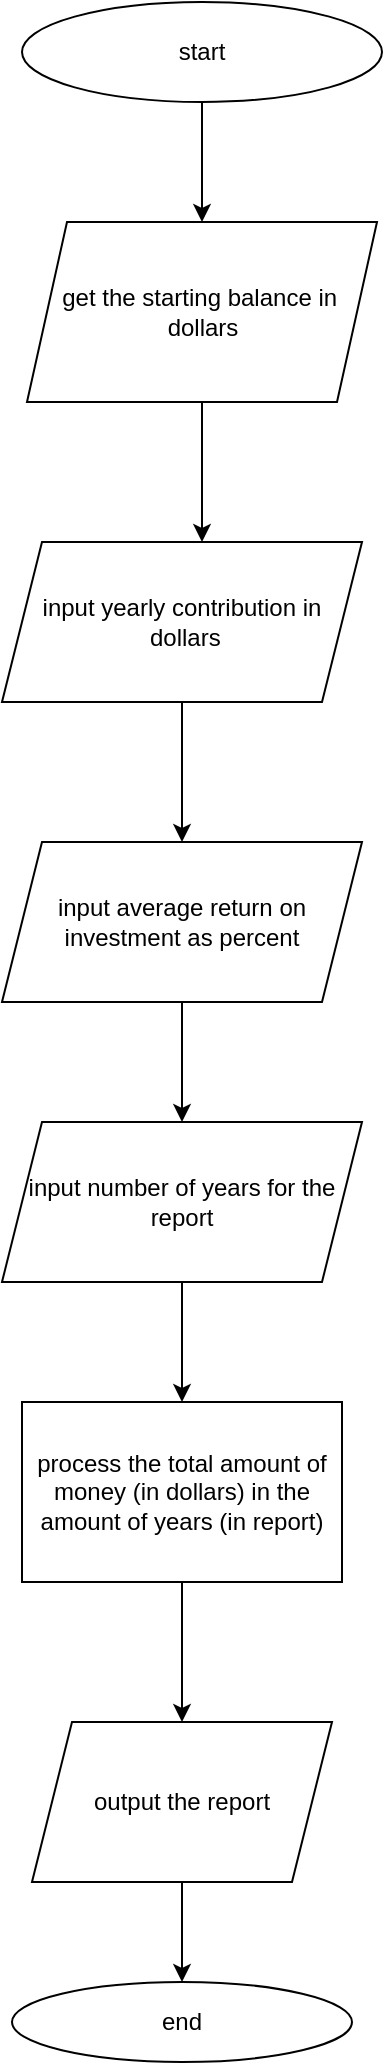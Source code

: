 <mxfile version="15.1.0" type="github">
  <diagram id="xdJebRrYUPHu9wjVS12R" name="Page-1">
    <mxGraphModel dx="1038" dy="547" grid="1" gridSize="10" guides="1" tooltips="1" connect="1" arrows="1" fold="1" page="1" pageScale="1" pageWidth="850" pageHeight="1100" math="0" shadow="0">
      <root>
        <mxCell id="0" />
        <mxCell id="1" parent="0" />
        <mxCell id="uJdnj6qD3HaSxWszB3hx-3" style="edgeStyle=orthogonalEdgeStyle;rounded=0;orthogonalLoop=1;jettySize=auto;html=1;exitX=0.5;exitY=1;exitDx=0;exitDy=0;" edge="1" parent="1" source="uJdnj6qD3HaSxWszB3hx-1" target="uJdnj6qD3HaSxWszB3hx-4">
          <mxGeometry relative="1" as="geometry">
            <mxPoint x="160" y="150" as="targetPoint" />
          </mxGeometry>
        </mxCell>
        <mxCell id="uJdnj6qD3HaSxWszB3hx-1" value="start" style="ellipse;whiteSpace=wrap;html=1;" vertex="1" parent="1">
          <mxGeometry x="70" y="50" width="180" height="50" as="geometry" />
        </mxCell>
        <mxCell id="uJdnj6qD3HaSxWszB3hx-6" style="edgeStyle=orthogonalEdgeStyle;rounded=0;orthogonalLoop=1;jettySize=auto;html=1;exitX=0.5;exitY=1;exitDx=0;exitDy=0;" edge="1" parent="1" source="uJdnj6qD3HaSxWszB3hx-4">
          <mxGeometry relative="1" as="geometry">
            <mxPoint x="160" y="320" as="targetPoint" />
          </mxGeometry>
        </mxCell>
        <mxCell id="uJdnj6qD3HaSxWszB3hx-4" value="get the starting balance in&amp;nbsp;&lt;br&gt;dollars" style="shape=parallelogram;perimeter=parallelogramPerimeter;whiteSpace=wrap;html=1;fixedSize=1;" vertex="1" parent="1">
          <mxGeometry x="72.5" y="160" width="175" height="90" as="geometry" />
        </mxCell>
        <mxCell id="uJdnj6qD3HaSxWszB3hx-11" style="edgeStyle=orthogonalEdgeStyle;rounded=0;orthogonalLoop=1;jettySize=auto;html=1;exitX=0.5;exitY=1;exitDx=0;exitDy=0;entryX=0.5;entryY=0;entryDx=0;entryDy=0;" edge="1" parent="1" source="uJdnj6qD3HaSxWszB3hx-7" target="uJdnj6qD3HaSxWszB3hx-8">
          <mxGeometry relative="1" as="geometry" />
        </mxCell>
        <mxCell id="uJdnj6qD3HaSxWszB3hx-7" value="input yearly contribution in&lt;br&gt;&amp;nbsp;dollars" style="shape=parallelogram;perimeter=parallelogramPerimeter;whiteSpace=wrap;html=1;fixedSize=1;" vertex="1" parent="1">
          <mxGeometry x="60" y="320" width="180" height="80" as="geometry" />
        </mxCell>
        <mxCell id="uJdnj6qD3HaSxWszB3hx-12" style="edgeStyle=orthogonalEdgeStyle;rounded=0;orthogonalLoop=1;jettySize=auto;html=1;exitX=0.5;exitY=1;exitDx=0;exitDy=0;entryX=0.5;entryY=0;entryDx=0;entryDy=0;" edge="1" parent="1" source="uJdnj6qD3HaSxWszB3hx-8" target="uJdnj6qD3HaSxWszB3hx-9">
          <mxGeometry relative="1" as="geometry" />
        </mxCell>
        <mxCell id="uJdnj6qD3HaSxWszB3hx-8" value="input average return on&lt;br&gt;investment as percent" style="shape=parallelogram;perimeter=parallelogramPerimeter;whiteSpace=wrap;html=1;fixedSize=1;" vertex="1" parent="1">
          <mxGeometry x="60" y="470" width="180" height="80" as="geometry" />
        </mxCell>
        <mxCell id="uJdnj6qD3HaSxWszB3hx-14" style="edgeStyle=orthogonalEdgeStyle;rounded=0;orthogonalLoop=1;jettySize=auto;html=1;" edge="1" parent="1" source="uJdnj6qD3HaSxWszB3hx-9">
          <mxGeometry relative="1" as="geometry">
            <mxPoint x="150" y="750" as="targetPoint" />
          </mxGeometry>
        </mxCell>
        <mxCell id="uJdnj6qD3HaSxWszB3hx-9" value="input number of years for the&lt;br&gt;report" style="shape=parallelogram;perimeter=parallelogramPerimeter;whiteSpace=wrap;html=1;fixedSize=1;" vertex="1" parent="1">
          <mxGeometry x="60" y="610" width="180" height="80" as="geometry" />
        </mxCell>
        <mxCell id="uJdnj6qD3HaSxWszB3hx-17" style="edgeStyle=orthogonalEdgeStyle;rounded=0;orthogonalLoop=1;jettySize=auto;html=1;exitX=0.5;exitY=1;exitDx=0;exitDy=0;" edge="1" parent="1" source="uJdnj6qD3HaSxWszB3hx-15">
          <mxGeometry relative="1" as="geometry">
            <mxPoint x="150" y="910" as="targetPoint" />
          </mxGeometry>
        </mxCell>
        <mxCell id="uJdnj6qD3HaSxWszB3hx-15" value="process the total amount of money (in dollars) in the amount of years (in report)" style="rounded=0;whiteSpace=wrap;html=1;" vertex="1" parent="1">
          <mxGeometry x="70" y="750" width="160" height="90" as="geometry" />
        </mxCell>
        <mxCell id="uJdnj6qD3HaSxWszB3hx-21" style="edgeStyle=orthogonalEdgeStyle;rounded=0;orthogonalLoop=1;jettySize=auto;html=1;exitX=0.5;exitY=1;exitDx=0;exitDy=0;" edge="1" parent="1" source="uJdnj6qD3HaSxWszB3hx-18">
          <mxGeometry relative="1" as="geometry">
            <mxPoint x="150" y="1040" as="targetPoint" />
          </mxGeometry>
        </mxCell>
        <mxCell id="uJdnj6qD3HaSxWszB3hx-18" value="output the report" style="shape=parallelogram;perimeter=parallelogramPerimeter;whiteSpace=wrap;html=1;fixedSize=1;" vertex="1" parent="1">
          <mxGeometry x="75" y="910" width="150" height="80" as="geometry" />
        </mxCell>
        <mxCell id="uJdnj6qD3HaSxWszB3hx-22" value="end" style="ellipse;whiteSpace=wrap;html=1;" vertex="1" parent="1">
          <mxGeometry x="65" y="1040" width="170" height="40" as="geometry" />
        </mxCell>
      </root>
    </mxGraphModel>
  </diagram>
</mxfile>
